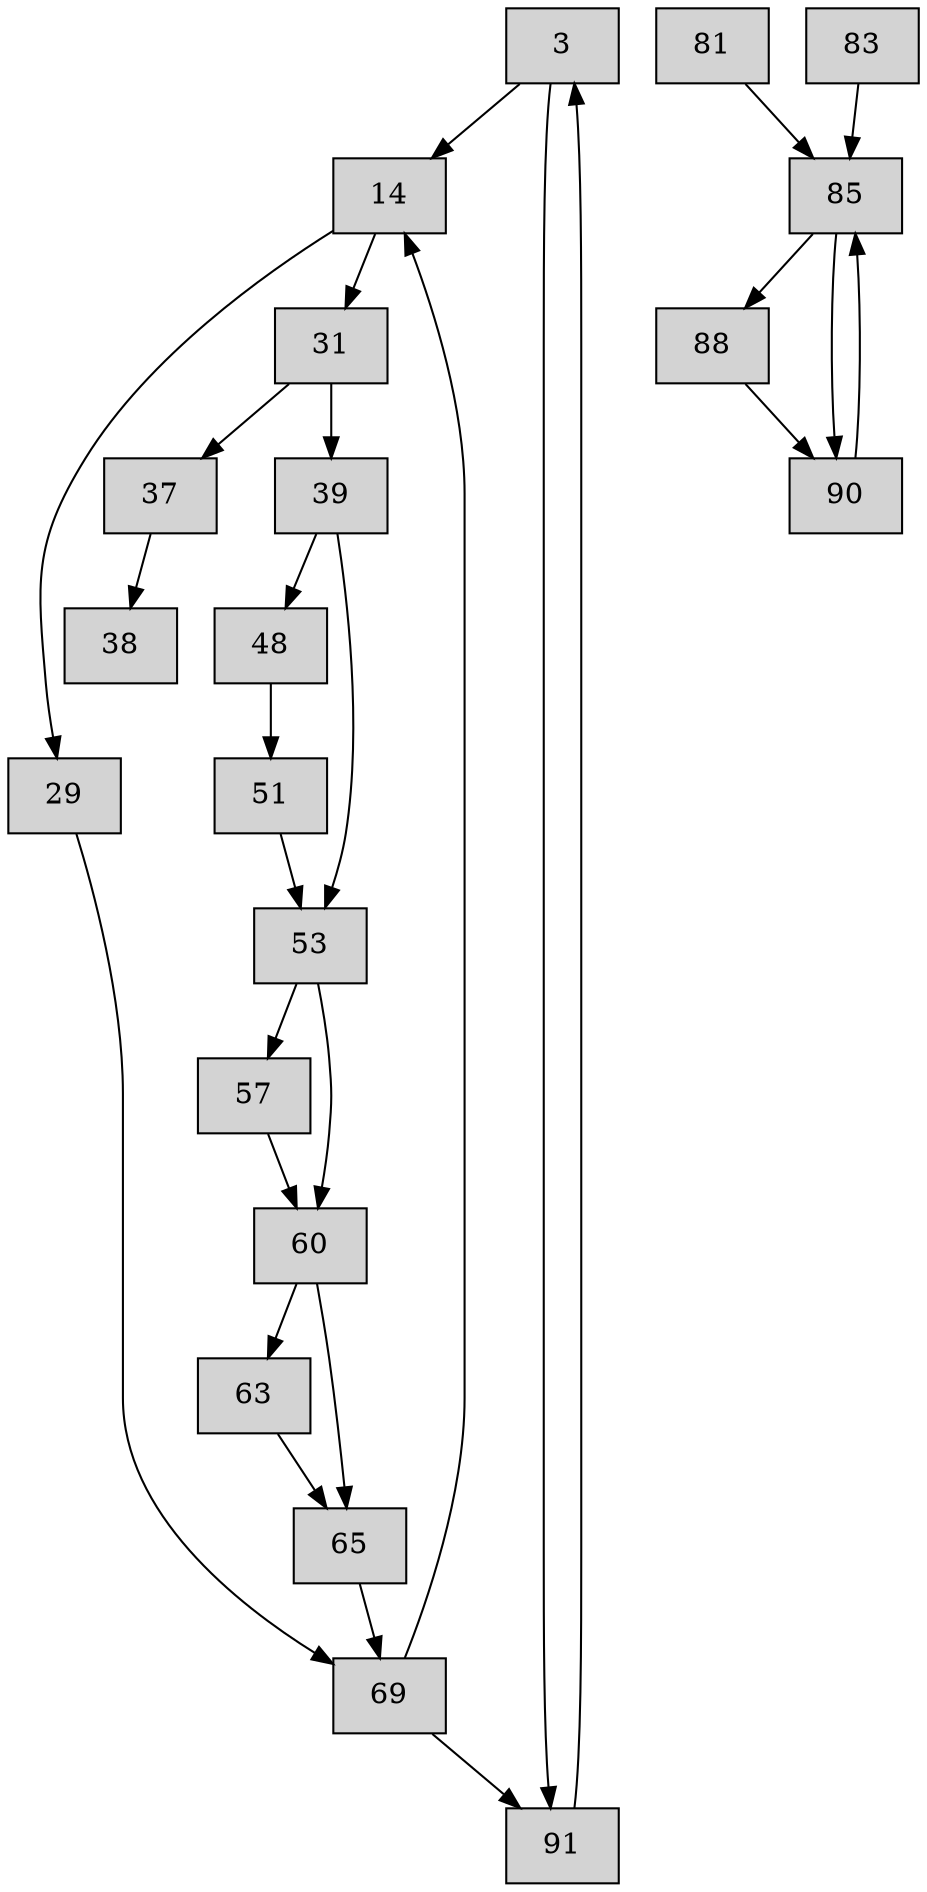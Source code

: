 digraph CFG {
    node[shape=box, style=filled];

    3[label="3"];
    14[label="14"];
    29[label="29"];
    31[label="31"];
    37[label="37"];
    38[label="38"];
    39[label="39"];
    48[label="48"];
    51[label="51"];
    53[label="53"];
    57[label="57"];
    60[label="60"];
    63[label="63"];
    65[label="65"];
    69[label="69"];
    81[label="81"];
    83[label="83"];
    85[label="85"];
    88[label="88"];
    90[label="90"];
    91[label="91"];

    3 -> 14;
    3 -> 91;

    14 -> 29;
    14 -> 31;

    29 -> 69;

    31 -> 37;
    31 -> 39;

    37 -> 38;

    39 -> 48;
    39 -> 53;

    48 -> 51;

    51 -> 53;

    53 -> 57;
    53 -> 60;

    57 -> 60;

    60 -> 63;
    60 -> 65;

    63 -> 65;

    65 -> 69;

    69 -> 14;
    69 -> 91;

    81 -> 85;

    83 -> 85;

    85 -> 88;
    85 -> 90;

    88 -> 90;

    90 -> 85;

    91 -> 3;
}